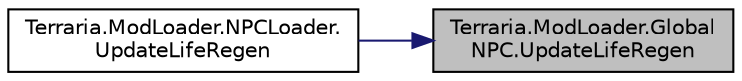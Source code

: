 digraph "Terraria.ModLoader.GlobalNPC.UpdateLifeRegen"
{
 // LATEX_PDF_SIZE
  edge [fontname="Helvetica",fontsize="10",labelfontname="Helvetica",labelfontsize="10"];
  node [fontname="Helvetica",fontsize="10",shape=record];
  rankdir="RL";
  Node1 [label="Terraria.ModLoader.Global\lNPC.UpdateLifeRegen",height=0.2,width=0.4,color="black", fillcolor="grey75", style="filled", fontcolor="black",tooltip="Allows you to make the NPC either regenerate health or take damage over time by setting npc...."];
  Node1 -> Node2 [dir="back",color="midnightblue",fontsize="10",style="solid",fontname="Helvetica"];
  Node2 [label="Terraria.ModLoader.NPCLoader.\lUpdateLifeRegen",height=0.2,width=0.4,color="black", fillcolor="white", style="filled",URL="$class_terraria_1_1_mod_loader_1_1_n_p_c_loader.html#a17d189c9559b3f526baae75042651113",tooltip=" "];
}
